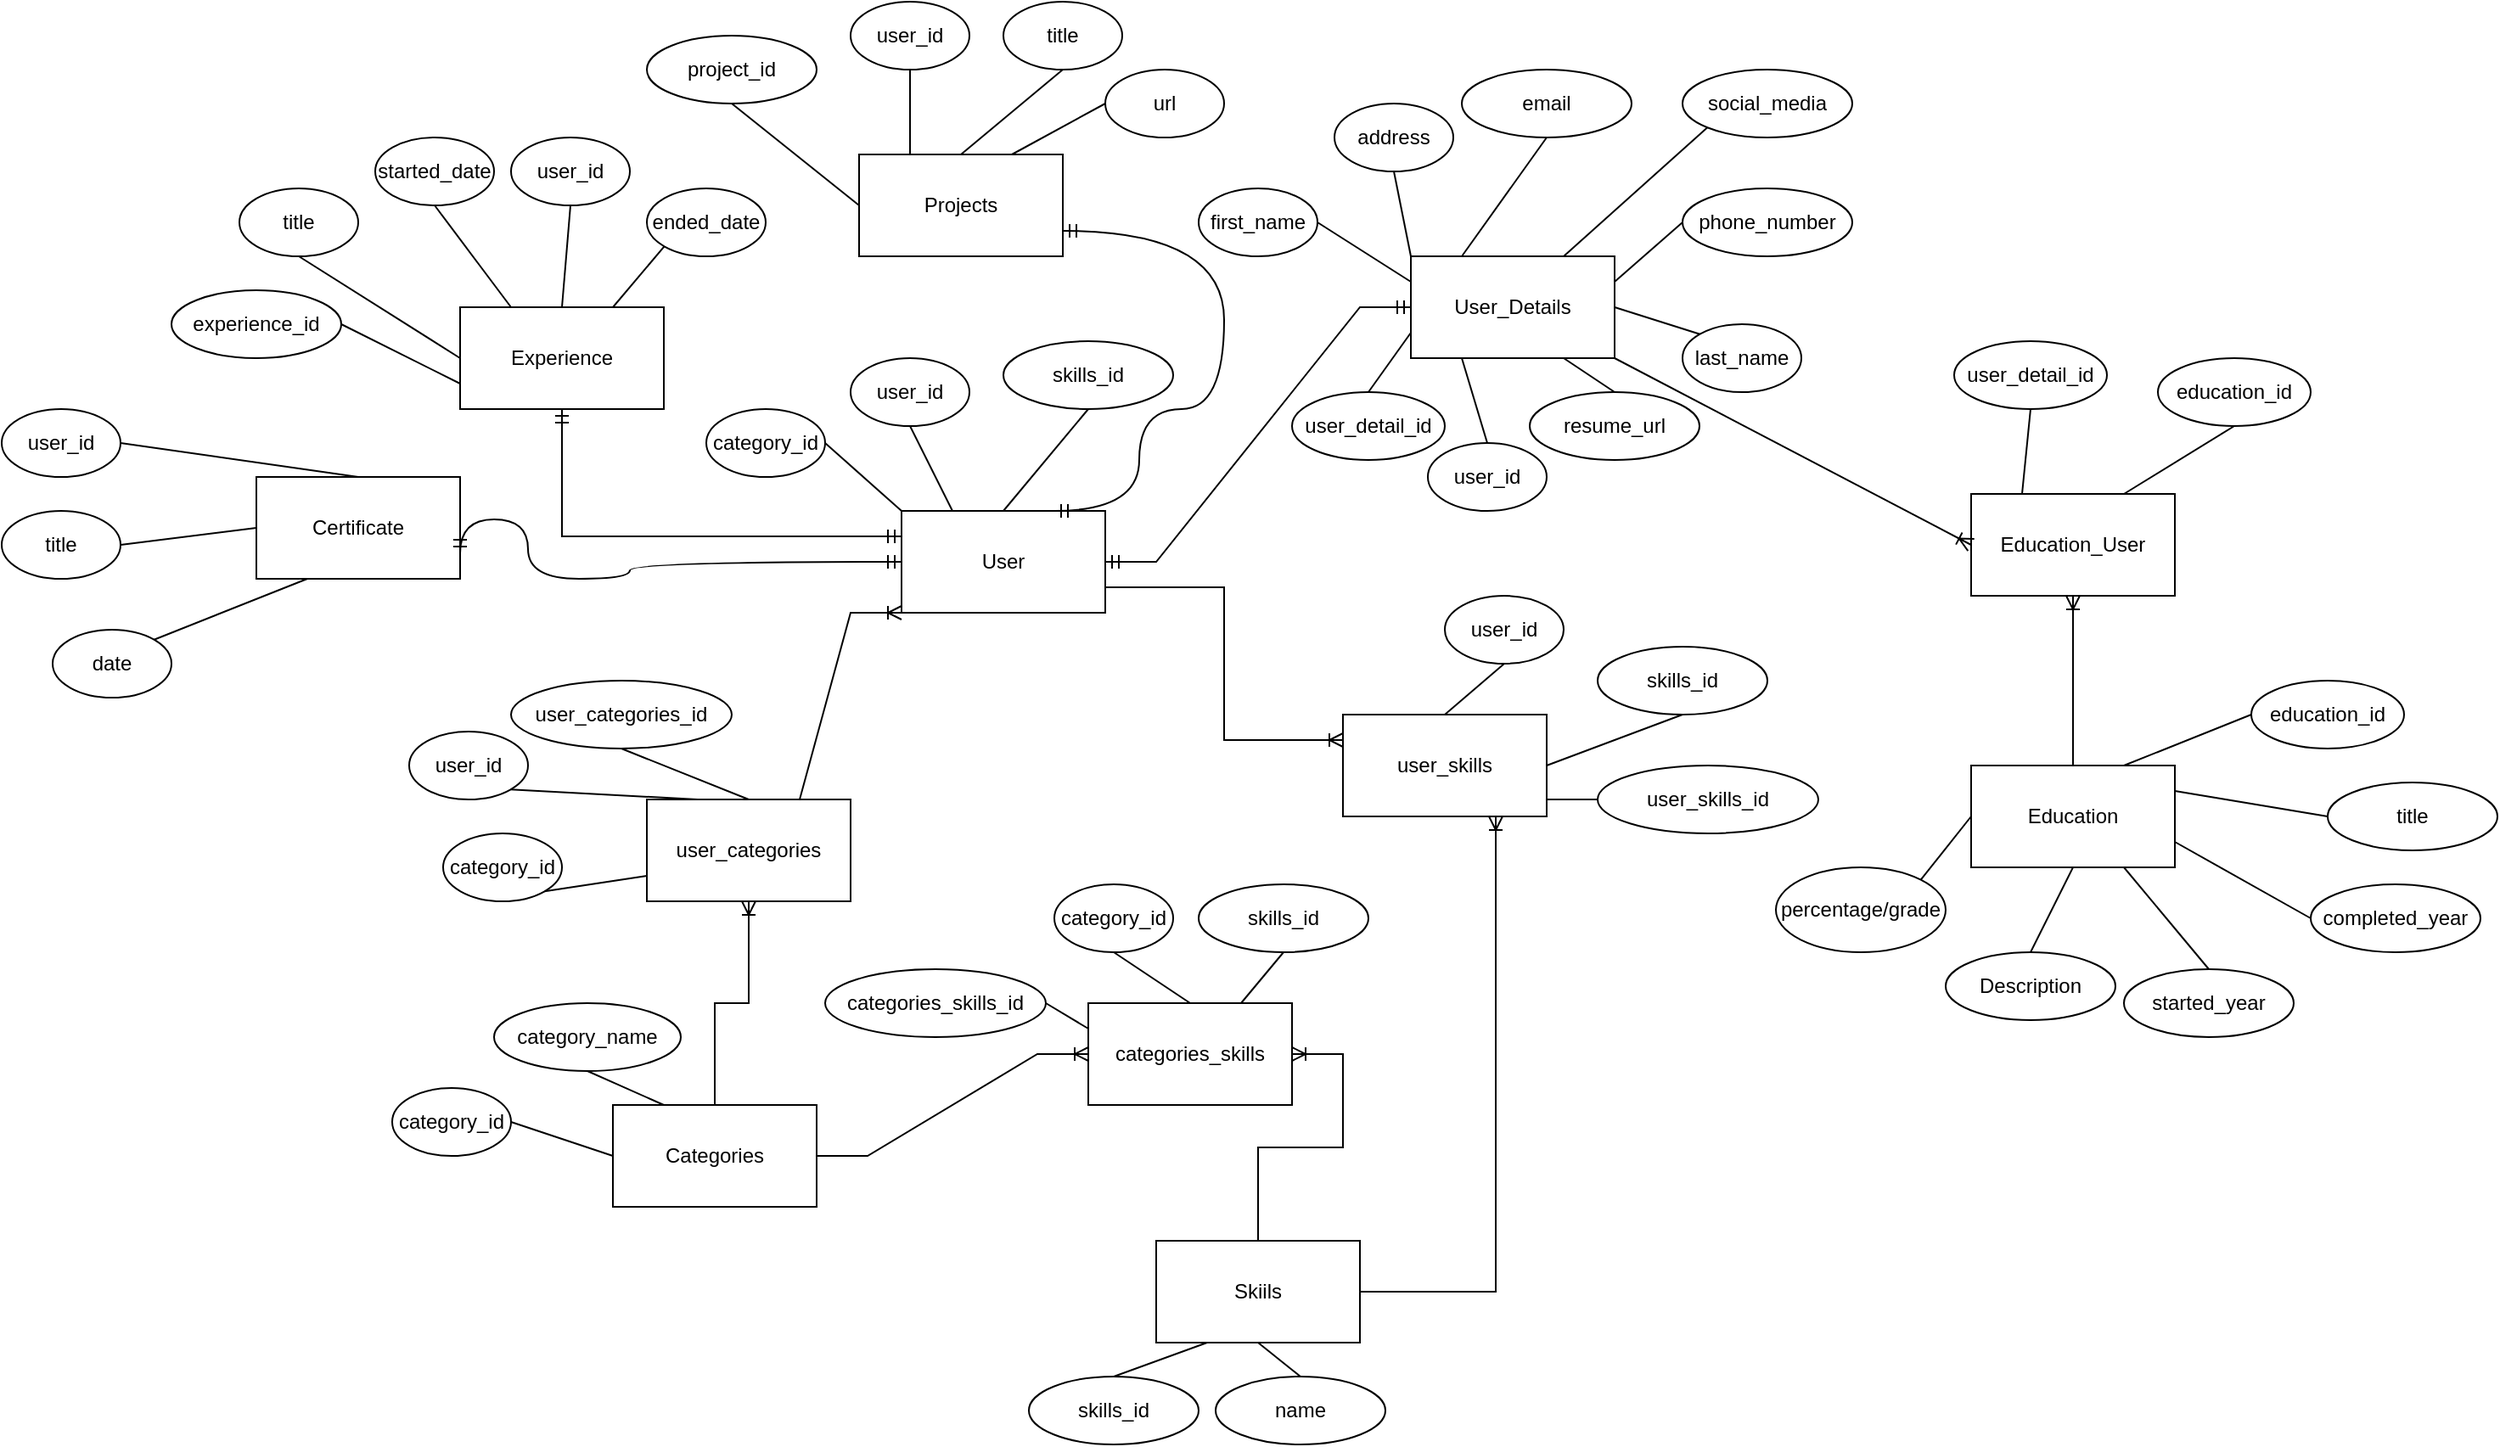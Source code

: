<mxfile version="25.0.3">
  <diagram id="R2lEEEUBdFMjLlhIrx00" name="Page-1">
    <mxGraphModel dx="3970" dy="2677" grid="1" gridSize="10" guides="1" tooltips="1" connect="1" arrows="1" fold="1" page="1" pageScale="1" pageWidth="850" pageHeight="1100" math="0" shadow="0" extFonts="Permanent Marker^https://fonts.googleapis.com/css?family=Permanent+Marker">
      <root>
        <mxCell id="0" />
        <mxCell id="1" parent="0" />
        <mxCell id="8AVwHVymevlY4KUo7dSj-12" value="User" style="rounded=0;whiteSpace=wrap;html=1;" vertex="1" parent="1">
          <mxGeometry x="230" y="120" width="120" height="60" as="geometry" />
        </mxCell>
        <mxCell id="8AVwHVymevlY4KUo7dSj-14" value="user_id" style="ellipse;whiteSpace=wrap;html=1;" vertex="1" parent="1">
          <mxGeometry x="200" y="30" width="70" height="40" as="geometry" />
        </mxCell>
        <mxCell id="8AVwHVymevlY4KUo7dSj-15" value="first_name" style="ellipse;whiteSpace=wrap;html=1;" vertex="1" parent="1">
          <mxGeometry x="405" y="-70" width="70" height="40" as="geometry" />
        </mxCell>
        <mxCell id="8AVwHVymevlY4KUo7dSj-16" value="last_name" style="ellipse;whiteSpace=wrap;html=1;" vertex="1" parent="1">
          <mxGeometry x="690" y="10" width="70" height="40" as="geometry" />
        </mxCell>
        <mxCell id="8AVwHVymevlY4KUo7dSj-18" value="" style="endArrow=none;html=1;rounded=0;entryX=0.5;entryY=1;entryDx=0;entryDy=0;exitX=0.25;exitY=0;exitDx=0;exitDy=0;" edge="1" parent="1" source="8AVwHVymevlY4KUo7dSj-12" target="8AVwHVymevlY4KUo7dSj-14">
          <mxGeometry width="50" height="50" relative="1" as="geometry">
            <mxPoint x="150" y="250" as="sourcePoint" />
            <mxPoint x="200" y="200" as="targetPoint" />
          </mxGeometry>
        </mxCell>
        <mxCell id="8AVwHVymevlY4KUo7dSj-19" value="" style="endArrow=none;html=1;rounded=0;entryX=1;entryY=0.5;entryDx=0;entryDy=0;exitX=0;exitY=0.25;exitDx=0;exitDy=0;" edge="1" parent="1" source="8AVwHVymevlY4KUo7dSj-90" target="8AVwHVymevlY4KUo7dSj-15">
          <mxGeometry width="50" height="50" relative="1" as="geometry">
            <mxPoint x="240" y="160" as="sourcePoint" />
            <mxPoint x="190" y="104" as="targetPoint" />
          </mxGeometry>
        </mxCell>
        <mxCell id="8AVwHVymevlY4KUo7dSj-20" value="" style="endArrow=none;html=1;rounded=0;entryX=0;entryY=0;entryDx=0;entryDy=0;exitX=1;exitY=0.5;exitDx=0;exitDy=0;" edge="1" parent="1" source="8AVwHVymevlY4KUo7dSj-90" target="8AVwHVymevlY4KUo7dSj-16">
          <mxGeometry width="50" height="50" relative="1" as="geometry">
            <mxPoint x="280" y="120" as="sourcePoint" />
            <mxPoint x="255" y="80" as="targetPoint" />
          </mxGeometry>
        </mxCell>
        <mxCell id="8AVwHVymevlY4KUo7dSj-21" value="Categories" style="rounded=0;whiteSpace=wrap;html=1;" vertex="1" parent="1">
          <mxGeometry x="60" y="470" width="120" height="60" as="geometry" />
        </mxCell>
        <mxCell id="8AVwHVymevlY4KUo7dSj-22" value="category_id" style="ellipse;whiteSpace=wrap;html=1;" vertex="1" parent="1">
          <mxGeometry x="-70" y="460" width="70" height="40" as="geometry" />
        </mxCell>
        <mxCell id="8AVwHVymevlY4KUo7dSj-23" value="category_name" style="ellipse;whiteSpace=wrap;html=1;" vertex="1" parent="1">
          <mxGeometry x="-10" y="410" width="110" height="40" as="geometry" />
        </mxCell>
        <mxCell id="8AVwHVymevlY4KUo7dSj-24" value="" style="endArrow=none;html=1;rounded=0;entryX=1;entryY=0.5;entryDx=0;entryDy=0;exitX=0;exitY=0.5;exitDx=0;exitDy=0;" edge="1" parent="1" source="8AVwHVymevlY4KUo7dSj-21" target="8AVwHVymevlY4KUo7dSj-22">
          <mxGeometry width="50" height="50" relative="1" as="geometry">
            <mxPoint x="51" y="556" as="sourcePoint" />
            <mxPoint y="500" as="targetPoint" />
          </mxGeometry>
        </mxCell>
        <mxCell id="8AVwHVymevlY4KUo7dSj-25" value="" style="endArrow=none;html=1;rounded=0;entryX=0.5;entryY=1;entryDx=0;entryDy=0;exitX=0.25;exitY=0;exitDx=0;exitDy=0;" edge="1" parent="1" source="8AVwHVymevlY4KUo7dSj-21" target="8AVwHVymevlY4KUo7dSj-23">
          <mxGeometry width="50" height="50" relative="1" as="geometry">
            <mxPoint x="70" y="510" as="sourcePoint" />
            <mxPoint x="10" y="490" as="targetPoint" />
          </mxGeometry>
        </mxCell>
        <mxCell id="8AVwHVymevlY4KUo7dSj-34" value="category_id" style="ellipse;whiteSpace=wrap;html=1;" vertex="1" parent="1">
          <mxGeometry x="115" y="60" width="70" height="40" as="geometry" />
        </mxCell>
        <mxCell id="8AVwHVymevlY4KUo7dSj-35" value="" style="endArrow=none;html=1;rounded=0;entryX=1;entryY=0.5;entryDx=0;entryDy=0;exitX=0;exitY=0;exitDx=0;exitDy=0;" edge="1" parent="1" source="8AVwHVymevlY4KUo7dSj-12" target="8AVwHVymevlY4KUo7dSj-34">
          <mxGeometry width="50" height="50" relative="1" as="geometry">
            <mxPoint x="240" y="160" as="sourcePoint" />
            <mxPoint x="190" y="104" as="targetPoint" />
          </mxGeometry>
        </mxCell>
        <mxCell id="8AVwHVymevlY4KUo7dSj-37" value="address" style="ellipse;whiteSpace=wrap;html=1;" vertex="1" parent="1">
          <mxGeometry x="485" y="-120" width="70" height="40" as="geometry" />
        </mxCell>
        <mxCell id="8AVwHVymevlY4KUo7dSj-38" value="phone_number" style="ellipse;whiteSpace=wrap;html=1;" vertex="1" parent="1">
          <mxGeometry x="690" y="-70" width="100" height="40" as="geometry" />
        </mxCell>
        <mxCell id="8AVwHVymevlY4KUo7dSj-39" value="email" style="ellipse;whiteSpace=wrap;html=1;" vertex="1" parent="1">
          <mxGeometry x="560" y="-140" width="100" height="40" as="geometry" />
        </mxCell>
        <mxCell id="8AVwHVymevlY4KUo7dSj-41" value="" style="endArrow=none;html=1;rounded=0;entryX=0.5;entryY=1;entryDx=0;entryDy=0;exitX=0;exitY=0;exitDx=0;exitDy=0;" edge="1" parent="1" source="8AVwHVymevlY4KUo7dSj-90" target="8AVwHVymevlY4KUo7dSj-37">
          <mxGeometry width="50" height="50" relative="1" as="geometry">
            <mxPoint x="290" y="130" as="sourcePoint" />
            <mxPoint x="315" y="90" as="targetPoint" />
          </mxGeometry>
        </mxCell>
        <mxCell id="8AVwHVymevlY4KUo7dSj-42" value="" style="endArrow=none;html=1;rounded=0;entryX=0;entryY=0.5;entryDx=0;entryDy=0;exitX=1;exitY=0.25;exitDx=0;exitDy=0;" edge="1" parent="1" source="8AVwHVymevlY4KUo7dSj-90" target="8AVwHVymevlY4KUo7dSj-38">
          <mxGeometry width="50" height="50" relative="1" as="geometry">
            <mxPoint x="300" y="130" as="sourcePoint" />
            <mxPoint x="370" y="84" as="targetPoint" />
          </mxGeometry>
        </mxCell>
        <mxCell id="8AVwHVymevlY4KUo7dSj-43" value="" style="endArrow=none;html=1;rounded=0;entryX=0.5;entryY=1;entryDx=0;entryDy=0;exitX=0.25;exitY=0;exitDx=0;exitDy=0;" edge="1" parent="1" source="8AVwHVymevlY4KUo7dSj-90" target="8AVwHVymevlY4KUo7dSj-39">
          <mxGeometry width="50" height="50" relative="1" as="geometry">
            <mxPoint x="360" y="145" as="sourcePoint" />
            <mxPoint x="390" y="110" as="targetPoint" />
          </mxGeometry>
        </mxCell>
        <mxCell id="8AVwHVymevlY4KUo7dSj-44" value="resume_url" style="ellipse;whiteSpace=wrap;html=1;" vertex="1" parent="1">
          <mxGeometry x="600" y="50" width="100" height="40" as="geometry" />
        </mxCell>
        <mxCell id="8AVwHVymevlY4KUo7dSj-45" value="skills_id" style="ellipse;whiteSpace=wrap;html=1;" vertex="1" parent="1">
          <mxGeometry x="290" y="20" width="100" height="40" as="geometry" />
        </mxCell>
        <mxCell id="8AVwHVymevlY4KUo7dSj-46" value="Skiils" style="rounded=0;whiteSpace=wrap;html=1;" vertex="1" parent="1">
          <mxGeometry x="380" y="550" width="120" height="60" as="geometry" />
        </mxCell>
        <mxCell id="8AVwHVymevlY4KUo7dSj-47" value="skills_id" style="ellipse;whiteSpace=wrap;html=1;" vertex="1" parent="1">
          <mxGeometry x="305" y="630" width="100" height="40" as="geometry" />
        </mxCell>
        <mxCell id="8AVwHVymevlY4KUo7dSj-48" value="name" style="ellipse;whiteSpace=wrap;html=1;" vertex="1" parent="1">
          <mxGeometry x="415" y="630" width="100" height="40" as="geometry" />
        </mxCell>
        <mxCell id="8AVwHVymevlY4KUo7dSj-49" value="" style="endArrow=none;html=1;rounded=0;entryX=0.5;entryY=0;entryDx=0;entryDy=0;exitX=0.75;exitY=1;exitDx=0;exitDy=0;" edge="1" parent="1" source="8AVwHVymevlY4KUo7dSj-90" target="8AVwHVymevlY4KUo7dSj-44">
          <mxGeometry width="50" height="50" relative="1" as="geometry">
            <mxPoint x="360" y="160" as="sourcePoint" />
            <mxPoint x="400" y="160" as="targetPoint" />
          </mxGeometry>
        </mxCell>
        <mxCell id="8AVwHVymevlY4KUo7dSj-50" value="" style="endArrow=none;html=1;rounded=0;entryX=0.5;entryY=1;entryDx=0;entryDy=0;exitX=0.5;exitY=0;exitDx=0;exitDy=0;" edge="1" parent="1" source="8AVwHVymevlY4KUo7dSj-12" target="8AVwHVymevlY4KUo7dSj-45">
          <mxGeometry width="50" height="50" relative="1" as="geometry">
            <mxPoint x="360" y="175" as="sourcePoint" />
            <mxPoint x="415" y="206" as="targetPoint" />
          </mxGeometry>
        </mxCell>
        <mxCell id="8AVwHVymevlY4KUo7dSj-52" value="" style="endArrow=none;html=1;rounded=0;entryX=0.25;entryY=1;entryDx=0;entryDy=0;exitX=0.5;exitY=0;exitDx=0;exitDy=0;" edge="1" parent="1" source="8AVwHVymevlY4KUo7dSj-47" target="8AVwHVymevlY4KUo7dSj-46">
          <mxGeometry width="50" height="50" relative="1" as="geometry">
            <mxPoint x="440" y="500" as="sourcePoint" />
            <mxPoint x="505" y="366" as="targetPoint" />
          </mxGeometry>
        </mxCell>
        <mxCell id="8AVwHVymevlY4KUo7dSj-53" value="" style="endArrow=none;html=1;rounded=0;entryX=0.5;entryY=1;entryDx=0;entryDy=0;exitX=0.5;exitY=0;exitDx=0;exitDy=0;" edge="1" parent="1" source="8AVwHVymevlY4KUo7dSj-48" target="8AVwHVymevlY4KUo7dSj-46">
          <mxGeometry width="50" height="50" relative="1" as="geometry">
            <mxPoint x="365" y="640" as="sourcePoint" />
            <mxPoint x="420" y="620" as="targetPoint" />
          </mxGeometry>
        </mxCell>
        <mxCell id="8AVwHVymevlY4KUo7dSj-54" value="category_id" style="ellipse;whiteSpace=wrap;html=1;" vertex="1" parent="1">
          <mxGeometry x="320" y="340" width="70" height="40" as="geometry" />
        </mxCell>
        <mxCell id="8AVwHVymevlY4KUo7dSj-55" value="" style="endArrow=none;html=1;rounded=0;entryX=0.5;entryY=0;entryDx=0;entryDy=0;exitX=0.5;exitY=1;exitDx=0;exitDy=0;" edge="1" parent="1" source="8AVwHVymevlY4KUo7dSj-54" target="8AVwHVymevlY4KUo7dSj-59">
          <mxGeometry width="50" height="50" relative="1" as="geometry">
            <mxPoint x="365" y="640" as="sourcePoint" />
            <mxPoint x="420" y="620" as="targetPoint" />
          </mxGeometry>
        </mxCell>
        <mxCell id="8AVwHVymevlY4KUo7dSj-59" value="categories_skills" style="rounded=0;whiteSpace=wrap;html=1;" vertex="1" parent="1">
          <mxGeometry x="340" y="410" width="120" height="60" as="geometry" />
        </mxCell>
        <mxCell id="8AVwHVymevlY4KUo7dSj-61" value="skills_id" style="ellipse;whiteSpace=wrap;html=1;" vertex="1" parent="1">
          <mxGeometry x="405" y="340" width="100" height="40" as="geometry" />
        </mxCell>
        <mxCell id="8AVwHVymevlY4KUo7dSj-62" value="" style="endArrow=none;html=1;rounded=0;entryX=0.75;entryY=0;entryDx=0;entryDy=0;exitX=0.5;exitY=1;exitDx=0;exitDy=0;" edge="1" parent="1" source="8AVwHVymevlY4KUo7dSj-61" target="8AVwHVymevlY4KUo7dSj-59">
          <mxGeometry width="50" height="50" relative="1" as="geometry">
            <mxPoint x="415" y="370" as="sourcePoint" />
            <mxPoint x="410" y="420" as="targetPoint" />
          </mxGeometry>
        </mxCell>
        <mxCell id="8AVwHVymevlY4KUo7dSj-64" value="" style="edgeStyle=entityRelationEdgeStyle;fontSize=12;html=1;endArrow=ERoneToMany;rounded=0;entryX=1;entryY=0.5;entryDx=0;entryDy=0;exitX=0.75;exitY=0;exitDx=0;exitDy=0;" edge="1" parent="1" source="8AVwHVymevlY4KUo7dSj-46" target="8AVwHVymevlY4KUo7dSj-59">
          <mxGeometry width="100" height="100" relative="1" as="geometry">
            <mxPoint x="510" y="580" as="sourcePoint" />
            <mxPoint x="500" y="440" as="targetPoint" />
            <Array as="points">
              <mxPoint x="570" y="550" />
              <mxPoint x="480" y="500" />
              <mxPoint x="570" y="550" />
              <mxPoint x="520" y="480" />
              <mxPoint x="560" y="510" />
            </Array>
          </mxGeometry>
        </mxCell>
        <mxCell id="8AVwHVymevlY4KUo7dSj-66" value="" style="edgeStyle=entityRelationEdgeStyle;fontSize=12;html=1;endArrow=ERoneToMany;rounded=0;entryX=0;entryY=0.5;entryDx=0;entryDy=0;exitX=1;exitY=0.5;exitDx=0;exitDy=0;" edge="1" parent="1" source="8AVwHVymevlY4KUo7dSj-21" target="8AVwHVymevlY4KUo7dSj-59">
          <mxGeometry width="100" height="100" relative="1" as="geometry">
            <mxPoint x="315" y="580" as="sourcePoint" />
            <mxPoint x="265" y="440" as="targetPoint" />
            <Array as="points">
              <mxPoint x="375" y="550" />
              <mxPoint x="285" y="500" />
              <mxPoint x="375" y="550" />
              <mxPoint x="325" y="480" />
              <mxPoint x="365" y="510" />
            </Array>
          </mxGeometry>
        </mxCell>
        <mxCell id="8AVwHVymevlY4KUo7dSj-67" value="user_categories" style="rounded=0;whiteSpace=wrap;html=1;" vertex="1" parent="1">
          <mxGeometry x="80" y="290" width="120" height="60" as="geometry" />
        </mxCell>
        <mxCell id="8AVwHVymevlY4KUo7dSj-68" value="category_id" style="ellipse;whiteSpace=wrap;html=1;" vertex="1" parent="1">
          <mxGeometry x="-40" y="310" width="70" height="40" as="geometry" />
        </mxCell>
        <mxCell id="8AVwHVymevlY4KUo7dSj-69" value="user_id" style="ellipse;whiteSpace=wrap;html=1;" vertex="1" parent="1">
          <mxGeometry x="-60" y="250" width="70" height="40" as="geometry" />
        </mxCell>
        <mxCell id="8AVwHVymevlY4KUo7dSj-70" value="" style="edgeStyle=entityRelationEdgeStyle;fontSize=12;html=1;endArrow=ERoneToMany;rounded=0;entryX=0;entryY=1;entryDx=0;entryDy=0;exitX=0.5;exitY=0;exitDx=0;exitDy=0;" edge="1" parent="1" source="8AVwHVymevlY4KUo7dSj-67" target="8AVwHVymevlY4KUo7dSj-12">
          <mxGeometry width="100" height="100" relative="1" as="geometry">
            <mxPoint x="190" y="510" as="sourcePoint" />
            <mxPoint x="350" y="450" as="targetPoint" />
            <Array as="points">
              <mxPoint x="385" y="560" />
              <mxPoint x="295" y="510" />
              <mxPoint x="385" y="560" />
              <mxPoint x="335" y="490" />
              <mxPoint x="375" y="520" />
            </Array>
          </mxGeometry>
        </mxCell>
        <mxCell id="8AVwHVymevlY4KUo7dSj-71" value="" style="edgeStyle=orthogonalEdgeStyle;fontSize=12;html=1;endArrow=ERoneToMany;rounded=0;exitX=0.5;exitY=0;exitDx=0;exitDy=0;entryX=0.5;entryY=1;entryDx=0;entryDy=0;" edge="1" parent="1" source="8AVwHVymevlY4KUo7dSj-21" target="8AVwHVymevlY4KUo7dSj-67">
          <mxGeometry width="100" height="100" relative="1" as="geometry">
            <mxPoint x="150" y="300" as="sourcePoint" />
            <mxPoint x="140" y="360" as="targetPoint" />
          </mxGeometry>
        </mxCell>
        <mxCell id="8AVwHVymevlY4KUo7dSj-72" value="" style="endArrow=none;html=1;rounded=0;entryX=1;entryY=1;entryDx=0;entryDy=0;exitX=0;exitY=0.75;exitDx=0;exitDy=0;" edge="1" parent="1" source="8AVwHVymevlY4KUo7dSj-67" target="8AVwHVymevlY4KUo7dSj-68">
          <mxGeometry width="50" height="50" relative="1" as="geometry">
            <mxPoint x="100" y="480" as="sourcePoint" />
            <mxPoint x="55" y="460" as="targetPoint" />
          </mxGeometry>
        </mxCell>
        <mxCell id="8AVwHVymevlY4KUo7dSj-74" value="" style="endArrow=none;html=1;rounded=0;entryX=1;entryY=1;entryDx=0;entryDy=0;exitX=0.25;exitY=0;exitDx=0;exitDy=0;" edge="1" parent="1" source="8AVwHVymevlY4KUo7dSj-67" target="8AVwHVymevlY4KUo7dSj-69">
          <mxGeometry width="50" height="50" relative="1" as="geometry">
            <mxPoint x="90" y="345" as="sourcePoint" />
            <mxPoint x="60" y="314" as="targetPoint" />
          </mxGeometry>
        </mxCell>
        <mxCell id="8AVwHVymevlY4KUo7dSj-75" value="user_skills" style="rounded=0;whiteSpace=wrap;html=1;" vertex="1" parent="1">
          <mxGeometry x="490" y="240" width="120" height="60" as="geometry" />
        </mxCell>
        <mxCell id="8AVwHVymevlY4KUo7dSj-77" value="user_id" style="ellipse;whiteSpace=wrap;html=1;" vertex="1" parent="1">
          <mxGeometry x="550" y="170" width="70" height="40" as="geometry" />
        </mxCell>
        <mxCell id="8AVwHVymevlY4KUo7dSj-78" value="skills_id" style="ellipse;whiteSpace=wrap;html=1;" vertex="1" parent="1">
          <mxGeometry x="640" y="200" width="100" height="40" as="geometry" />
        </mxCell>
        <mxCell id="8AVwHVymevlY4KUo7dSj-79" value="" style="endArrow=none;html=1;rounded=0;entryX=0.5;entryY=1;entryDx=0;entryDy=0;exitX=0.5;exitY=0;exitDx=0;exitDy=0;" edge="1" parent="1" source="8AVwHVymevlY4KUo7dSj-75" target="8AVwHVymevlY4KUo7dSj-77">
          <mxGeometry width="50" height="50" relative="1" as="geometry">
            <mxPoint x="360" y="175" as="sourcePoint" />
            <mxPoint x="415" y="206" as="targetPoint" />
          </mxGeometry>
        </mxCell>
        <mxCell id="8AVwHVymevlY4KUo7dSj-80" value="" style="endArrow=none;html=1;rounded=0;entryX=0.5;entryY=1;entryDx=0;entryDy=0;exitX=1;exitY=0.5;exitDx=0;exitDy=0;" edge="1" parent="1" source="8AVwHVymevlY4KUo7dSj-75" target="8AVwHVymevlY4KUo7dSj-78">
          <mxGeometry width="50" height="50" relative="1" as="geometry">
            <mxPoint x="560" y="250" as="sourcePoint" />
            <mxPoint x="595" y="220" as="targetPoint" />
          </mxGeometry>
        </mxCell>
        <mxCell id="8AVwHVymevlY4KUo7dSj-81" value="" style="edgeStyle=orthogonalEdgeStyle;fontSize=12;html=1;endArrow=ERoneToMany;rounded=0;exitX=1;exitY=0.5;exitDx=0;exitDy=0;entryX=0.75;entryY=1;entryDx=0;entryDy=0;" edge="1" parent="1" source="8AVwHVymevlY4KUo7dSj-46" target="8AVwHVymevlY4KUo7dSj-75">
          <mxGeometry width="100" height="100" relative="1" as="geometry">
            <mxPoint x="480" y="560" as="sourcePoint" />
            <mxPoint x="580" y="320" as="targetPoint" />
          </mxGeometry>
        </mxCell>
        <mxCell id="8AVwHVymevlY4KUo7dSj-82" value="" style="edgeStyle=orthogonalEdgeStyle;fontSize=12;html=1;endArrow=ERoneToMany;rounded=0;exitX=1;exitY=0.75;exitDx=0;exitDy=0;entryX=0;entryY=0.25;entryDx=0;entryDy=0;" edge="1" parent="1" source="8AVwHVymevlY4KUo7dSj-12" target="8AVwHVymevlY4KUo7dSj-75">
          <mxGeometry width="100" height="100" relative="1" as="geometry">
            <mxPoint x="510" y="590" as="sourcePoint" />
            <mxPoint x="590" y="310" as="targetPoint" />
          </mxGeometry>
        </mxCell>
        <mxCell id="8AVwHVymevlY4KUo7dSj-83" value="categories_skills_id" style="ellipse;whiteSpace=wrap;html=1;" vertex="1" parent="1">
          <mxGeometry x="185" y="390" width="130" height="40" as="geometry" />
        </mxCell>
        <mxCell id="8AVwHVymevlY4KUo7dSj-84" value="" style="endArrow=none;html=1;rounded=0;entryX=0;entryY=0.25;entryDx=0;entryDy=0;exitX=1;exitY=0.5;exitDx=0;exitDy=0;" edge="1" parent="1" source="8AVwHVymevlY4KUo7dSj-83" target="8AVwHVymevlY4KUo7dSj-59">
          <mxGeometry width="50" height="50" relative="1" as="geometry">
            <mxPoint x="365" y="390" as="sourcePoint" />
            <mxPoint x="410" y="420" as="targetPoint" />
          </mxGeometry>
        </mxCell>
        <mxCell id="8AVwHVymevlY4KUo7dSj-85" value="user_categories_id" style="ellipse;whiteSpace=wrap;html=1;" vertex="1" parent="1">
          <mxGeometry y="220" width="130" height="40" as="geometry" />
        </mxCell>
        <mxCell id="8AVwHVymevlY4KUo7dSj-86" value="" style="endArrow=none;html=1;rounded=0;entryX=0.5;entryY=1;entryDx=0;entryDy=0;exitX=0.5;exitY=0;exitDx=0;exitDy=0;" edge="1" parent="1" source="8AVwHVymevlY4KUo7dSj-67" target="8AVwHVymevlY4KUo7dSj-85">
          <mxGeometry width="50" height="50" relative="1" as="geometry">
            <mxPoint x="90" y="345" as="sourcePoint" />
            <mxPoint x="30" y="334" as="targetPoint" />
          </mxGeometry>
        </mxCell>
        <mxCell id="8AVwHVymevlY4KUo7dSj-88" value="user_skills_id" style="ellipse;whiteSpace=wrap;html=1;" vertex="1" parent="1">
          <mxGeometry x="640" y="270" width="130" height="40" as="geometry" />
        </mxCell>
        <mxCell id="8AVwHVymevlY4KUo7dSj-89" value="" style="endArrow=none;html=1;rounded=0;entryX=0;entryY=0.5;entryDx=0;entryDy=0;exitX=1;exitY=0.833;exitDx=0;exitDy=0;exitPerimeter=0;" edge="1" parent="1" source="8AVwHVymevlY4KUo7dSj-75" target="8AVwHVymevlY4KUo7dSj-88">
          <mxGeometry width="50" height="50" relative="1" as="geometry">
            <mxPoint x="620" y="280" as="sourcePoint" />
            <mxPoint x="700" y="250" as="targetPoint" />
          </mxGeometry>
        </mxCell>
        <mxCell id="8AVwHVymevlY4KUo7dSj-90" value="User_Details" style="rounded=0;whiteSpace=wrap;html=1;" vertex="1" parent="1">
          <mxGeometry x="530" y="-30" width="120" height="60" as="geometry" />
        </mxCell>
        <mxCell id="8AVwHVymevlY4KUo7dSj-91" value="" style="edgeStyle=entityRelationEdgeStyle;fontSize=12;html=1;endArrow=ERmandOne;startArrow=ERmandOne;rounded=0;exitX=1;exitY=0.5;exitDx=0;exitDy=0;entryX=0;entryY=0.5;entryDx=0;entryDy=0;" edge="1" parent="1" source="8AVwHVymevlY4KUo7dSj-12" target="8AVwHVymevlY4KUo7dSj-90">
          <mxGeometry width="100" height="100" relative="1" as="geometry">
            <mxPoint x="400" y="130" as="sourcePoint" />
            <mxPoint x="500" y="30" as="targetPoint" />
            <Array as="points">
              <mxPoint x="320" y="110" />
            </Array>
          </mxGeometry>
        </mxCell>
        <mxCell id="8AVwHVymevlY4KUo7dSj-94" value="Education_User" style="rounded=0;whiteSpace=wrap;html=1;" vertex="1" parent="1">
          <mxGeometry x="860" y="110" width="120" height="60" as="geometry" />
        </mxCell>
        <mxCell id="8AVwHVymevlY4KUo7dSj-95" value="user_id" style="ellipse;whiteSpace=wrap;html=1;" vertex="1" parent="1">
          <mxGeometry x="540" y="80" width="70" height="40" as="geometry" />
        </mxCell>
        <mxCell id="8AVwHVymevlY4KUo7dSj-96" value="" style="endArrow=none;html=1;rounded=0;entryX=0.25;entryY=1;entryDx=0;entryDy=0;exitX=0.5;exitY=0;exitDx=0;exitDy=0;" edge="1" parent="1" source="8AVwHVymevlY4KUo7dSj-95" target="8AVwHVymevlY4KUo7dSj-90">
          <mxGeometry relative="1" as="geometry">
            <mxPoint x="520" y="80" as="sourcePoint" />
            <mxPoint x="640" y="120" as="targetPoint" />
          </mxGeometry>
        </mxCell>
        <mxCell id="8AVwHVymevlY4KUo7dSj-98" value="user_detail_id" style="ellipse;whiteSpace=wrap;html=1;" vertex="1" parent="1">
          <mxGeometry x="460" y="50" width="90" height="40" as="geometry" />
        </mxCell>
        <mxCell id="8AVwHVymevlY4KUo7dSj-100" value="" style="endArrow=none;html=1;rounded=0;entryX=0;entryY=0.75;entryDx=0;entryDy=0;exitX=0.5;exitY=0;exitDx=0;exitDy=0;" edge="1" parent="1" source="8AVwHVymevlY4KUo7dSj-98" target="8AVwHVymevlY4KUo7dSj-90">
          <mxGeometry relative="1" as="geometry">
            <mxPoint x="585" y="90" as="sourcePoint" />
            <mxPoint x="570" y="40" as="targetPoint" />
          </mxGeometry>
        </mxCell>
        <mxCell id="8AVwHVymevlY4KUo7dSj-102" value="user_detail_id" style="ellipse;whiteSpace=wrap;html=1;" vertex="1" parent="1">
          <mxGeometry x="850" y="20" width="90" height="40" as="geometry" />
        </mxCell>
        <mxCell id="8AVwHVymevlY4KUo7dSj-104" value="Education" style="rounded=0;whiteSpace=wrap;html=1;" vertex="1" parent="1">
          <mxGeometry x="860" y="270" width="120" height="60" as="geometry" />
        </mxCell>
        <mxCell id="8AVwHVymevlY4KUo7dSj-105" value="education_id" style="ellipse;whiteSpace=wrap;html=1;" vertex="1" parent="1">
          <mxGeometry x="1025" y="220" width="90" height="40" as="geometry" />
        </mxCell>
        <mxCell id="8AVwHVymevlY4KUo7dSj-106" value="education_id" style="ellipse;whiteSpace=wrap;html=1;" vertex="1" parent="1">
          <mxGeometry x="970" y="30" width="90" height="40" as="geometry" />
        </mxCell>
        <mxCell id="8AVwHVymevlY4KUo7dSj-107" value="" style="endArrow=none;html=1;rounded=0;entryX=0.5;entryY=1;entryDx=0;entryDy=0;exitX=0.25;exitY=0;exitDx=0;exitDy=0;" edge="1" parent="1" source="8AVwHVymevlY4KUo7dSj-94" target="8AVwHVymevlY4KUo7dSj-102">
          <mxGeometry width="50" height="50" relative="1" as="geometry">
            <mxPoint x="660" y="10" as="sourcePoint" />
            <mxPoint x="710" y="26" as="targetPoint" />
          </mxGeometry>
        </mxCell>
        <mxCell id="8AVwHVymevlY4KUo7dSj-108" value="" style="endArrow=none;html=1;rounded=0;entryX=0.5;entryY=1;entryDx=0;entryDy=0;exitX=0.75;exitY=0;exitDx=0;exitDy=0;" edge="1" parent="1" source="8AVwHVymevlY4KUo7dSj-94" target="8AVwHVymevlY4KUo7dSj-106">
          <mxGeometry width="50" height="50" relative="1" as="geometry">
            <mxPoint x="900" y="120" as="sourcePoint" />
            <mxPoint x="905" y="70" as="targetPoint" />
          </mxGeometry>
        </mxCell>
        <mxCell id="8AVwHVymevlY4KUo7dSj-109" value="" style="endArrow=none;html=1;rounded=0;entryX=0;entryY=0.5;entryDx=0;entryDy=0;exitX=0.75;exitY=0;exitDx=0;exitDy=0;" edge="1" parent="1" source="8AVwHVymevlY4KUo7dSj-104" target="8AVwHVymevlY4KUo7dSj-105">
          <mxGeometry width="50" height="50" relative="1" as="geometry">
            <mxPoint x="960" y="120" as="sourcePoint" />
            <mxPoint x="1025" y="80" as="targetPoint" />
          </mxGeometry>
        </mxCell>
        <mxCell id="8AVwHVymevlY4KUo7dSj-110" value="" style="endArrow=none;html=1;rounded=0;exitX=1;exitY=0.25;exitDx=0;exitDy=0;entryX=0;entryY=0.5;entryDx=0;entryDy=0;" edge="1" parent="1" source="8AVwHVymevlY4KUo7dSj-104" target="8AVwHVymevlY4KUo7dSj-111">
          <mxGeometry width="50" height="50" relative="1" as="geometry">
            <mxPoint x="990" y="280" as="sourcePoint" />
            <mxPoint x="1080" y="300" as="targetPoint" />
          </mxGeometry>
        </mxCell>
        <mxCell id="8AVwHVymevlY4KUo7dSj-111" value="title" style="ellipse;whiteSpace=wrap;html=1;" vertex="1" parent="1">
          <mxGeometry x="1070" y="280" width="100" height="40" as="geometry" />
        </mxCell>
        <mxCell id="8AVwHVymevlY4KUo7dSj-113" value="completed_year" style="ellipse;whiteSpace=wrap;html=1;" vertex="1" parent="1">
          <mxGeometry x="1060" y="340" width="100" height="40" as="geometry" />
        </mxCell>
        <mxCell id="8AVwHVymevlY4KUo7dSj-114" value="" style="endArrow=none;html=1;rounded=0;exitX=1;exitY=0.75;exitDx=0;exitDy=0;entryX=0;entryY=0.5;entryDx=0;entryDy=0;" edge="1" parent="1" source="8AVwHVymevlY4KUo7dSj-104" target="8AVwHVymevlY4KUo7dSj-113">
          <mxGeometry width="50" height="50" relative="1" as="geometry">
            <mxPoint x="1020" y="295" as="sourcePoint" />
            <mxPoint x="1080" y="310" as="targetPoint" />
          </mxGeometry>
        </mxCell>
        <mxCell id="8AVwHVymevlY4KUo7dSj-115" value="started_year" style="ellipse;whiteSpace=wrap;html=1;" vertex="1" parent="1">
          <mxGeometry x="950" y="390" width="100" height="40" as="geometry" />
        </mxCell>
        <mxCell id="8AVwHVymevlY4KUo7dSj-116" value="" style="endArrow=none;html=1;rounded=0;exitX=0.75;exitY=1;exitDx=0;exitDy=0;entryX=0.5;entryY=0;entryDx=0;entryDy=0;" edge="1" parent="1" source="8AVwHVymevlY4KUo7dSj-104" target="8AVwHVymevlY4KUo7dSj-115">
          <mxGeometry width="50" height="50" relative="1" as="geometry">
            <mxPoint x="1020" y="325" as="sourcePoint" />
            <mxPoint x="1070" y="370" as="targetPoint" />
          </mxGeometry>
        </mxCell>
        <mxCell id="8AVwHVymevlY4KUo7dSj-117" value="Description" style="ellipse;whiteSpace=wrap;html=1;" vertex="1" parent="1">
          <mxGeometry x="845" y="380" width="100" height="40" as="geometry" />
        </mxCell>
        <mxCell id="8AVwHVymevlY4KUo7dSj-118" value="" style="endArrow=none;html=1;rounded=0;exitX=0.5;exitY=1;exitDx=0;exitDy=0;entryX=0.5;entryY=0;entryDx=0;entryDy=0;" edge="1" parent="1" source="8AVwHVymevlY4KUo7dSj-104" target="8AVwHVymevlY4KUo7dSj-117">
          <mxGeometry width="50" height="50" relative="1" as="geometry">
            <mxPoint x="990" y="340" as="sourcePoint" />
            <mxPoint x="1010" y="400" as="targetPoint" />
          </mxGeometry>
        </mxCell>
        <mxCell id="8AVwHVymevlY4KUo7dSj-119" value="percentage/grade" style="ellipse;whiteSpace=wrap;html=1;" vertex="1" parent="1">
          <mxGeometry x="745" y="330" width="100" height="50" as="geometry" />
        </mxCell>
        <mxCell id="8AVwHVymevlY4KUo7dSj-120" value="" style="endArrow=none;html=1;rounded=0;entryX=0;entryY=0.5;entryDx=0;entryDy=0;exitX=1;exitY=0;exitDx=0;exitDy=0;" edge="1" parent="1" source="8AVwHVymevlY4KUo7dSj-119" target="8AVwHVymevlY4KUo7dSj-104">
          <mxGeometry width="50" height="50" relative="1" as="geometry">
            <mxPoint x="990" y="280" as="sourcePoint" />
            <mxPoint x="1035" y="250" as="targetPoint" />
          </mxGeometry>
        </mxCell>
        <mxCell id="8AVwHVymevlY4KUo7dSj-122" value="" style="fontSize=12;html=1;endArrow=ERoneToMany;rounded=0;exitX=0.5;exitY=0;exitDx=0;exitDy=0;entryX=0.5;entryY=1;entryDx=0;entryDy=0;" edge="1" parent="1" source="8AVwHVymevlY4KUo7dSj-104" target="8AVwHVymevlY4KUo7dSj-94">
          <mxGeometry width="100" height="100" relative="1" as="geometry">
            <mxPoint x="764.53" y="469.47" as="sourcePoint" />
            <mxPoint x="844.53" y="189.47" as="targetPoint" />
          </mxGeometry>
        </mxCell>
        <mxCell id="8AVwHVymevlY4KUo7dSj-123" value="" style="fontSize=12;html=1;endArrow=ERoneToMany;rounded=0;exitX=1;exitY=1;exitDx=0;exitDy=0;" edge="1" parent="1" source="8AVwHVymevlY4KUo7dSj-90">
          <mxGeometry width="100" height="100" relative="1" as="geometry">
            <mxPoint x="930" y="280" as="sourcePoint" />
            <mxPoint x="860" y="140" as="targetPoint" />
          </mxGeometry>
        </mxCell>
        <mxCell id="8AVwHVymevlY4KUo7dSj-125" value="Projects" style="rounded=0;whiteSpace=wrap;html=1;" vertex="1" parent="1">
          <mxGeometry x="205" y="-90" width="120" height="60" as="geometry" />
        </mxCell>
        <mxCell id="8AVwHVymevlY4KUo7dSj-126" value="Experience" style="rounded=0;whiteSpace=wrap;html=1;" vertex="1" parent="1">
          <mxGeometry x="-30" width="120" height="60" as="geometry" />
        </mxCell>
        <mxCell id="8AVwHVymevlY4KUo7dSj-127" value="Certificate" style="rounded=0;whiteSpace=wrap;html=1;" vertex="1" parent="1">
          <mxGeometry x="-150" y="100" width="120" height="60" as="geometry" />
        </mxCell>
        <mxCell id="8AVwHVymevlY4KUo7dSj-128" value="" style="edgeStyle=orthogonalEdgeStyle;fontSize=12;html=1;endArrow=ERmandOne;startArrow=ERmandOne;rounded=0;exitX=0.75;exitY=0;exitDx=0;exitDy=0;curved=1;entryX=1;entryY=0.75;entryDx=0;entryDy=0;" edge="1" parent="1" source="8AVwHVymevlY4KUo7dSj-12" target="8AVwHVymevlY4KUo7dSj-125">
          <mxGeometry width="100" height="100" relative="1" as="geometry">
            <mxPoint x="610" y="-30" as="sourcePoint" />
            <mxPoint x="340" y="-40" as="targetPoint" />
            <Array as="points">
              <mxPoint x="370" y="120" />
              <mxPoint x="370" y="60" />
              <mxPoint x="420" y="60" />
              <mxPoint x="420" y="-45" />
            </Array>
          </mxGeometry>
        </mxCell>
        <mxCell id="8AVwHVymevlY4KUo7dSj-131" value="user_id" style="ellipse;whiteSpace=wrap;html=1;" vertex="1" parent="1">
          <mxGeometry x="-300" y="60" width="70" height="40" as="geometry" />
        </mxCell>
        <mxCell id="8AVwHVymevlY4KUo7dSj-132" value="" style="edgeStyle=orthogonalEdgeStyle;fontSize=12;html=1;endArrow=ERmandOne;startArrow=ERmandOne;rounded=0;exitX=0;exitY=0.5;exitDx=0;exitDy=0;curved=1;entryX=1;entryY=0.75;entryDx=0;entryDy=0;" edge="1" parent="1" source="8AVwHVymevlY4KUo7dSj-12" target="8AVwHVymevlY4KUo7dSj-127">
          <mxGeometry width="100" height="100" relative="1" as="geometry">
            <mxPoint x="185" y="154.97" as="sourcePoint" />
            <mxPoint x="30" y="150" as="targetPoint" />
            <Array as="points">
              <mxPoint x="70" y="150" />
              <mxPoint x="70" y="160" />
              <mxPoint x="10" y="160" />
              <mxPoint x="10" y="125" />
              <mxPoint x="-30" y="125" />
            </Array>
          </mxGeometry>
        </mxCell>
        <mxCell id="8AVwHVymevlY4KUo7dSj-134" value="" style="edgeStyle=orthogonalEdgeStyle;fontSize=12;html=1;endArrow=ERmandOne;startArrow=ERmandOne;rounded=0;entryX=0.5;entryY=1;entryDx=0;entryDy=0;exitX=0;exitY=0.25;exitDx=0;exitDy=0;" edge="1" parent="1" source="8AVwHVymevlY4KUo7dSj-12" target="8AVwHVymevlY4KUo7dSj-126">
          <mxGeometry width="100" height="100" relative="1" as="geometry">
            <mxPoint x="225" y="130" as="sourcePoint" />
            <mxPoint x="30" y="80" as="targetPoint" />
          </mxGeometry>
        </mxCell>
        <mxCell id="8AVwHVymevlY4KUo7dSj-135" value="user_id" style="ellipse;whiteSpace=wrap;html=1;" vertex="1" parent="1">
          <mxGeometry y="-100" width="70" height="40" as="geometry" />
        </mxCell>
        <mxCell id="8AVwHVymevlY4KUo7dSj-136" value="user_id" style="ellipse;whiteSpace=wrap;html=1;" vertex="1" parent="1">
          <mxGeometry x="200" y="-180" width="70" height="40" as="geometry" />
        </mxCell>
        <mxCell id="8AVwHVymevlY4KUo7dSj-137" value="" style="endArrow=none;html=1;rounded=0;entryX=1;entryY=0.5;entryDx=0;entryDy=0;exitX=0.5;exitY=0;exitDx=0;exitDy=0;" edge="1" parent="1" source="8AVwHVymevlY4KUo7dSj-127" target="8AVwHVymevlY4KUo7dSj-131">
          <mxGeometry width="50" height="50" relative="1" as="geometry">
            <mxPoint x="570" y="-20" as="sourcePoint" />
            <mxPoint x="620" y="-90" as="targetPoint" />
          </mxGeometry>
        </mxCell>
        <mxCell id="8AVwHVymevlY4KUo7dSj-138" value="" style="endArrow=none;html=1;rounded=0;entryX=0.5;entryY=1;entryDx=0;entryDy=0;exitX=0.5;exitY=0;exitDx=0;exitDy=0;" edge="1" parent="1" source="8AVwHVymevlY4KUo7dSj-126" target="8AVwHVymevlY4KUo7dSj-135">
          <mxGeometry width="50" height="50" relative="1" as="geometry">
            <mxPoint x="-110" y="110" as="sourcePoint" />
            <mxPoint x="-115" y="70" as="targetPoint" />
          </mxGeometry>
        </mxCell>
        <mxCell id="8AVwHVymevlY4KUo7dSj-139" value="" style="endArrow=none;html=1;rounded=0;entryX=0.5;entryY=1;entryDx=0;entryDy=0;exitX=0.25;exitY=0;exitDx=0;exitDy=0;" edge="1" parent="1" source="8AVwHVymevlY4KUo7dSj-125" target="8AVwHVymevlY4KUo7dSj-136">
          <mxGeometry width="50" height="50" relative="1" as="geometry">
            <mxPoint x="40" y="10" as="sourcePoint" />
            <mxPoint x="45" y="-30" as="targetPoint" />
          </mxGeometry>
        </mxCell>
        <mxCell id="8AVwHVymevlY4KUo7dSj-140" value="title" style="ellipse;whiteSpace=wrap;html=1;" vertex="1" parent="1">
          <mxGeometry x="-300" y="120" width="70" height="40" as="geometry" />
        </mxCell>
        <mxCell id="8AVwHVymevlY4KUo7dSj-141" value="title" style="ellipse;whiteSpace=wrap;html=1;" vertex="1" parent="1">
          <mxGeometry x="-160" y="-70" width="70" height="40" as="geometry" />
        </mxCell>
        <mxCell id="8AVwHVymevlY4KUo7dSj-143" value="" style="endArrow=none;html=1;rounded=0;entryX=1;entryY=0.5;entryDx=0;entryDy=0;exitX=0;exitY=0.5;exitDx=0;exitDy=0;" edge="1" parent="1" source="8AVwHVymevlY4KUo7dSj-127" target="8AVwHVymevlY4KUo7dSj-140">
          <mxGeometry width="50" height="50" relative="1" as="geometry">
            <mxPoint x="-110" y="110" as="sourcePoint" />
            <mxPoint x="-245" y="80" as="targetPoint" />
          </mxGeometry>
        </mxCell>
        <mxCell id="8AVwHVymevlY4KUo7dSj-144" value="" style="endArrow=none;html=1;rounded=0;entryX=0.5;entryY=1;entryDx=0;entryDy=0;exitX=0;exitY=0.5;exitDx=0;exitDy=0;" edge="1" parent="1" source="8AVwHVymevlY4KUo7dSj-126" target="8AVwHVymevlY4KUo7dSj-141">
          <mxGeometry width="50" height="50" relative="1" as="geometry">
            <mxPoint x="-140" y="140" as="sourcePoint" />
            <mxPoint x="-220" y="150" as="targetPoint" />
          </mxGeometry>
        </mxCell>
        <mxCell id="8AVwHVymevlY4KUo7dSj-145" value="title" style="ellipse;whiteSpace=wrap;html=1;" vertex="1" parent="1">
          <mxGeometry x="290" y="-180" width="70" height="40" as="geometry" />
        </mxCell>
        <mxCell id="8AVwHVymevlY4KUo7dSj-146" value="" style="endArrow=none;html=1;rounded=0;entryX=0.5;entryY=1;entryDx=0;entryDy=0;exitX=0.5;exitY=0;exitDx=0;exitDy=0;" edge="1" parent="1" source="8AVwHVymevlY4KUo7dSj-125" target="8AVwHVymevlY4KUo7dSj-145">
          <mxGeometry width="50" height="50" relative="1" as="geometry">
            <mxPoint x="245" y="-80" as="sourcePoint" />
            <mxPoint x="245" y="-130" as="targetPoint" />
          </mxGeometry>
        </mxCell>
        <mxCell id="8AVwHVymevlY4KUo7dSj-147" value="date" style="ellipse;whiteSpace=wrap;html=1;" vertex="1" parent="1">
          <mxGeometry x="-270" y="190" width="70" height="40" as="geometry" />
        </mxCell>
        <mxCell id="8AVwHVymevlY4KUo7dSj-148" value="" style="endArrow=none;html=1;rounded=0;entryX=1;entryY=0;entryDx=0;entryDy=0;exitX=0.25;exitY=1;exitDx=0;exitDy=0;" edge="1" parent="1" source="8AVwHVymevlY4KUo7dSj-127" target="8AVwHVymevlY4KUo7dSj-147">
          <mxGeometry width="50" height="50" relative="1" as="geometry">
            <mxPoint x="-140" y="140" as="sourcePoint" />
            <mxPoint x="-220" y="150" as="targetPoint" />
          </mxGeometry>
        </mxCell>
        <mxCell id="8AVwHVymevlY4KUo7dSj-149" value="experience_id" style="ellipse;whiteSpace=wrap;html=1;" vertex="1" parent="1">
          <mxGeometry x="-200" y="-10" width="100" height="40" as="geometry" />
        </mxCell>
        <mxCell id="8AVwHVymevlY4KUo7dSj-150" value="" style="endArrow=none;html=1;rounded=0;entryX=1;entryY=0.5;entryDx=0;entryDy=0;exitX=0;exitY=0.75;exitDx=0;exitDy=0;" edge="1" parent="1" source="8AVwHVymevlY4KUo7dSj-126" target="8AVwHVymevlY4KUo7dSj-149">
          <mxGeometry width="50" height="50" relative="1" as="geometry">
            <mxPoint x="-20" y="40" as="sourcePoint" />
            <mxPoint x="-65" y="-20" as="targetPoint" />
          </mxGeometry>
        </mxCell>
        <mxCell id="8AVwHVymevlY4KUo7dSj-151" value="project_id" style="ellipse;whiteSpace=wrap;html=1;" vertex="1" parent="1">
          <mxGeometry x="80" y="-160" width="100" height="40" as="geometry" />
        </mxCell>
        <mxCell id="8AVwHVymevlY4KUo7dSj-152" value="" style="endArrow=none;html=1;rounded=0;entryX=0.5;entryY=1;entryDx=0;entryDy=0;exitX=0;exitY=0.5;exitDx=0;exitDy=0;" edge="1" parent="1" source="8AVwHVymevlY4KUo7dSj-125" target="8AVwHVymevlY4KUo7dSj-151">
          <mxGeometry width="50" height="50" relative="1" as="geometry">
            <mxPoint x="245" y="-80" as="sourcePoint" />
            <mxPoint x="245" y="-130" as="targetPoint" />
          </mxGeometry>
        </mxCell>
        <mxCell id="8AVwHVymevlY4KUo7dSj-153" value="started_date" style="ellipse;whiteSpace=wrap;html=1;" vertex="1" parent="1">
          <mxGeometry x="-80" y="-100" width="70" height="40" as="geometry" />
        </mxCell>
        <mxCell id="8AVwHVymevlY4KUo7dSj-154" value="ended_date" style="ellipse;whiteSpace=wrap;html=1;" vertex="1" parent="1">
          <mxGeometry x="80" y="-70" width="70" height="40" as="geometry" />
        </mxCell>
        <mxCell id="8AVwHVymevlY4KUo7dSj-155" value="" style="endArrow=none;html=1;rounded=0;entryX=0.5;entryY=1;entryDx=0;entryDy=0;exitX=0.25;exitY=0;exitDx=0;exitDy=0;" edge="1" parent="1" source="8AVwHVymevlY4KUo7dSj-126" target="8AVwHVymevlY4KUo7dSj-153">
          <mxGeometry width="50" height="50" relative="1" as="geometry">
            <mxPoint x="-20" y="40" as="sourcePoint" />
            <mxPoint x="-115" y="-20" as="targetPoint" />
          </mxGeometry>
        </mxCell>
        <mxCell id="8AVwHVymevlY4KUo7dSj-156" value="" style="endArrow=none;html=1;rounded=0;entryX=0;entryY=1;entryDx=0;entryDy=0;exitX=0.75;exitY=0;exitDx=0;exitDy=0;" edge="1" parent="1" source="8AVwHVymevlY4KUo7dSj-126" target="8AVwHVymevlY4KUo7dSj-154">
          <mxGeometry width="50" height="50" relative="1" as="geometry">
            <mxPoint x="10" y="10" as="sourcePoint" />
            <mxPoint x="-35" y="-50" as="targetPoint" />
          </mxGeometry>
        </mxCell>
        <mxCell id="8AVwHVymevlY4KUo7dSj-157" value="url" style="ellipse;whiteSpace=wrap;html=1;" vertex="1" parent="1">
          <mxGeometry x="350" y="-140" width="70" height="40" as="geometry" />
        </mxCell>
        <mxCell id="8AVwHVymevlY4KUo7dSj-158" value="" style="endArrow=none;html=1;rounded=0;entryX=0;entryY=0.5;entryDx=0;entryDy=0;exitX=0.75;exitY=0;exitDx=0;exitDy=0;" edge="1" parent="1" source="8AVwHVymevlY4KUo7dSj-125" target="8AVwHVymevlY4KUo7dSj-157">
          <mxGeometry width="50" height="50" relative="1" as="geometry">
            <mxPoint x="275" y="-80" as="sourcePoint" />
            <mxPoint x="335" y="-130" as="targetPoint" />
          </mxGeometry>
        </mxCell>
        <mxCell id="8AVwHVymevlY4KUo7dSj-159" value="social_media" style="ellipse;whiteSpace=wrap;html=1;" vertex="1" parent="1">
          <mxGeometry x="690" y="-140" width="100" height="40" as="geometry" />
        </mxCell>
        <mxCell id="8AVwHVymevlY4KUo7dSj-160" value="" style="endArrow=none;html=1;rounded=0;entryX=0;entryY=1;entryDx=0;entryDy=0;exitX=0.75;exitY=0;exitDx=0;exitDy=0;" edge="1" parent="1" source="8AVwHVymevlY4KUo7dSj-90" target="8AVwHVymevlY4KUo7dSj-159">
          <mxGeometry width="50" height="50" relative="1" as="geometry">
            <mxPoint x="570" y="-20" as="sourcePoint" />
            <mxPoint x="620" y="-90" as="targetPoint" />
          </mxGeometry>
        </mxCell>
      </root>
    </mxGraphModel>
  </diagram>
</mxfile>

